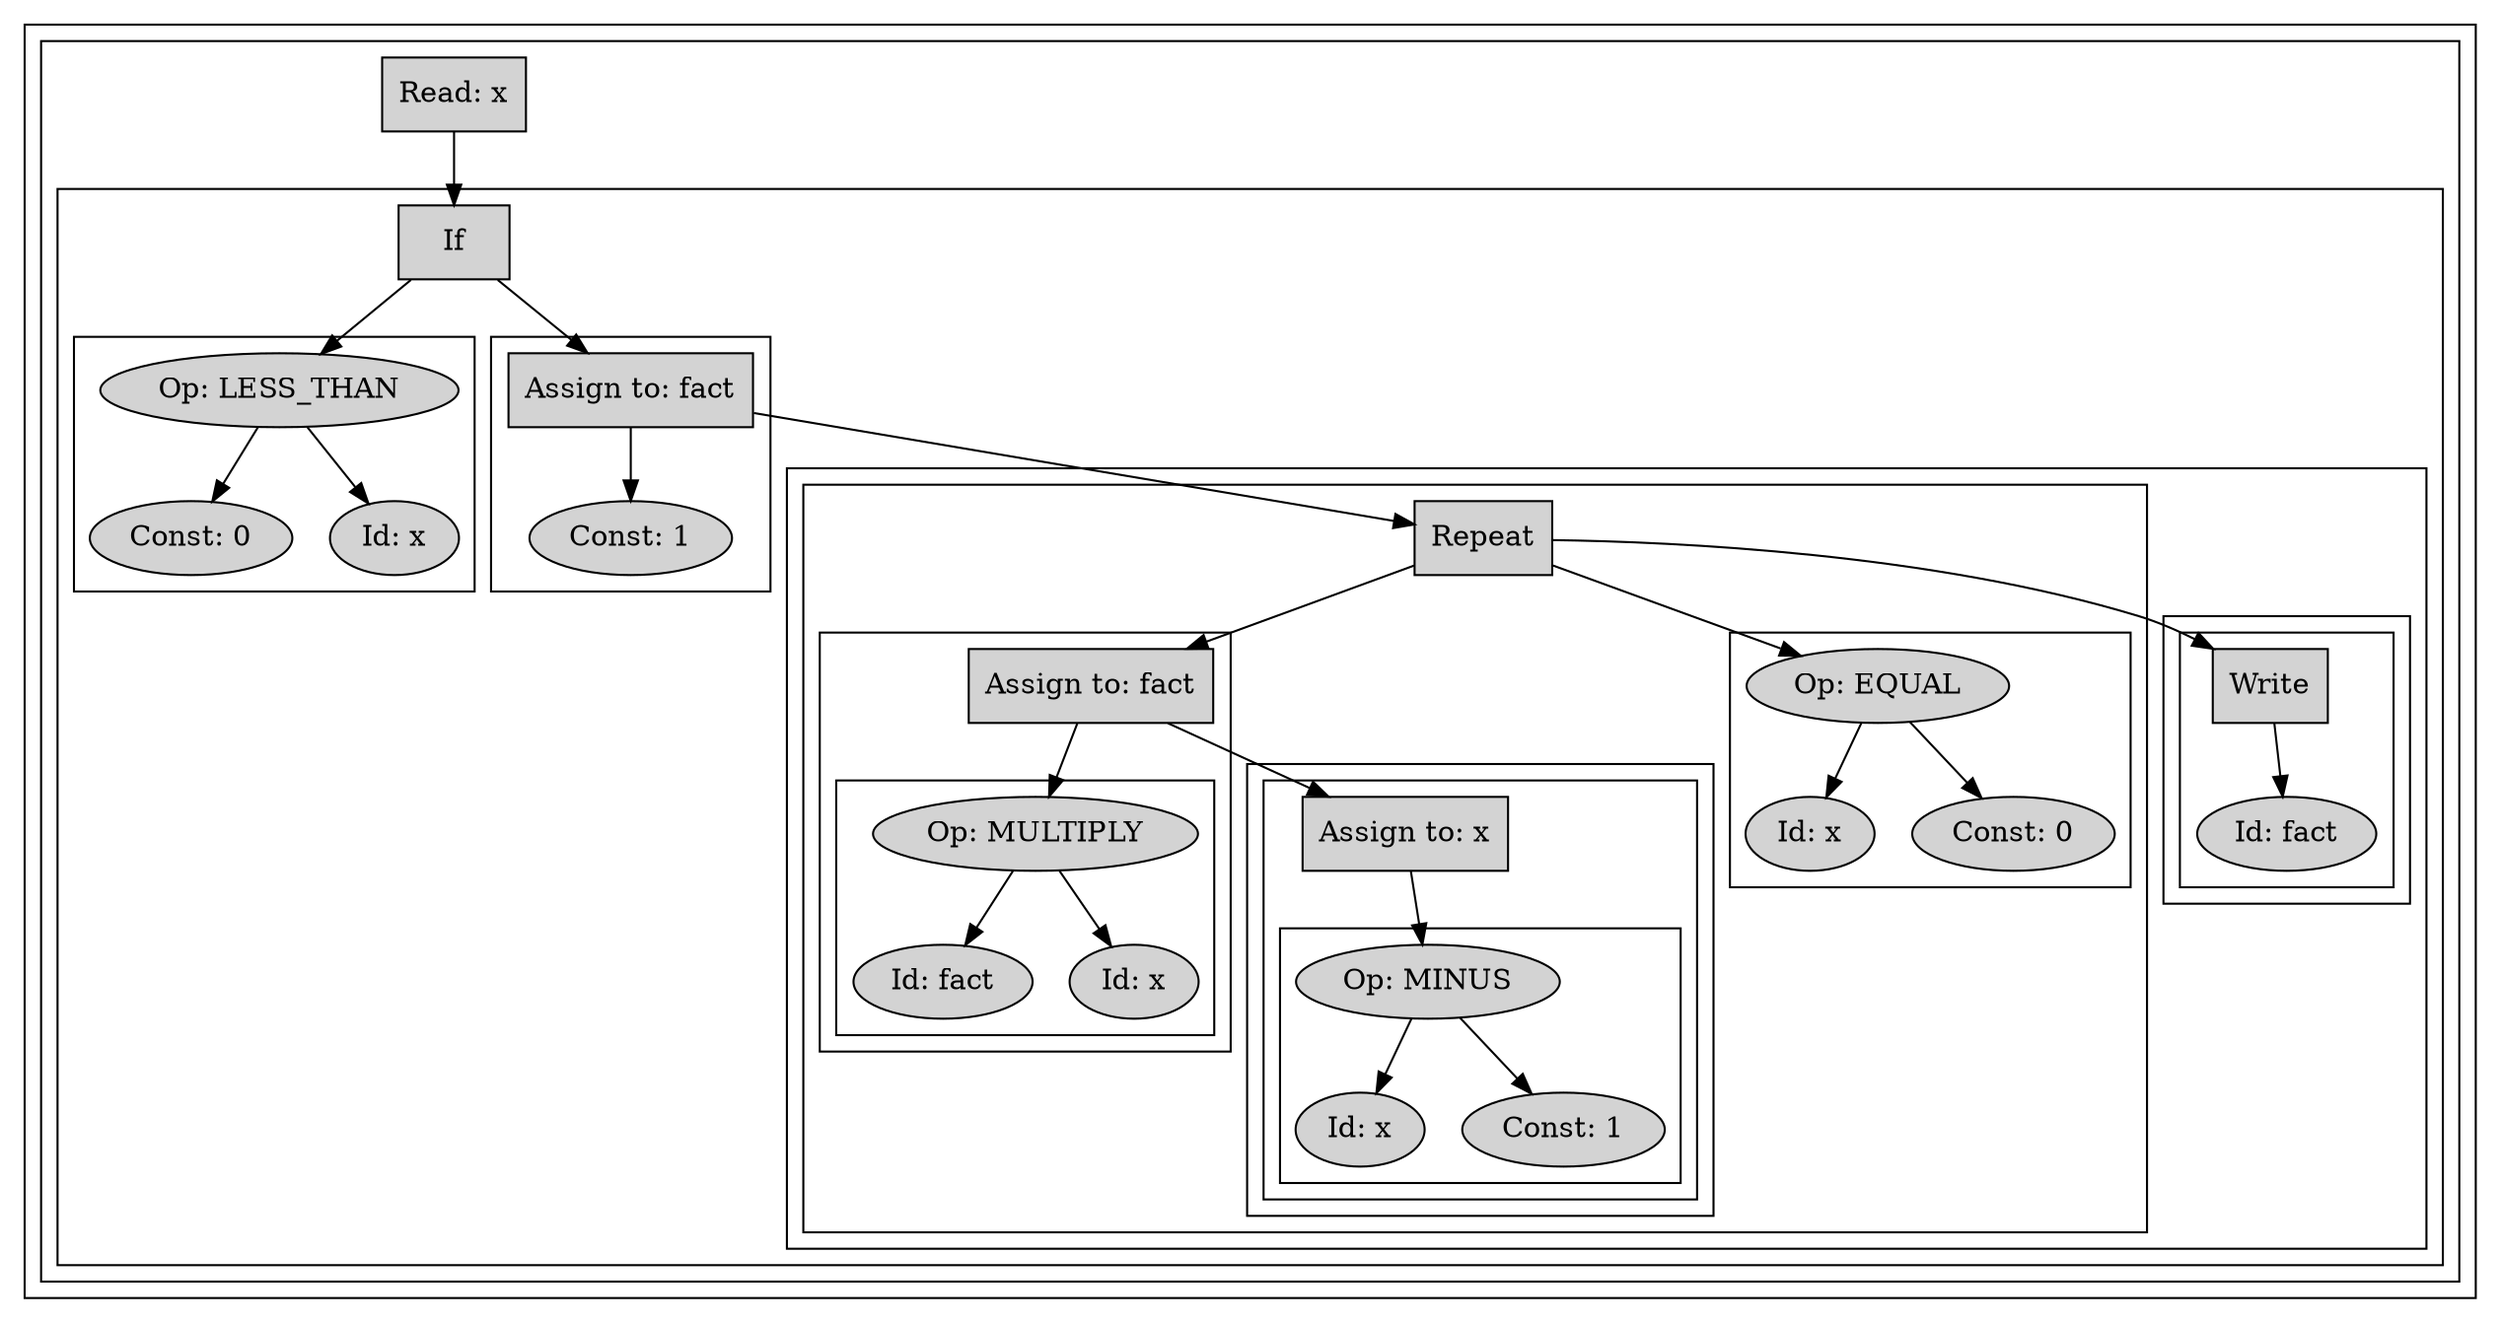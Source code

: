 digraph AST {
node [shape=box, style=filled, color=black, fillcolor=lightgray];
subgraph cluster_children {
rankdir=TB;
node00000167310c12d0 [label="Read: x", shape=rectangle];
subgraph cluster_children00000167310c12d0 {
rankdir=TB;
}
subgraph cluster_siblings00000167310c12d0 {
rankdir=LR;
node00000167310c1370 [label="If", shape=rectangle];
subgraph cluster_children00000167310c1370 {
rankdir=TB;
node00000167310c1410 [label="Op: LESS_THAN", shape=oval];
subgraph cluster_children00000167310c1410 {
rankdir=TB;
node00000167310c13d0 [label="Const: 0", shape=oval];
subgraph cluster_children00000167310c13d0 {
rankdir=TB;
}
subgraph cluster_siblings00000167310c13d0 {
rankdir=LR;
}
node00000167310c1410 -> node00000167310c13d0 [dir=down];
node00000167310c1470 [label="Id: x", shape=oval];
subgraph cluster_children00000167310c1470 {
rankdir=TB;
}
subgraph cluster_siblings00000167310c1470 {
rankdir=LR;
}
node00000167310c1410 -> node00000167310c1470 [dir=down];
}
subgraph cluster_siblings00000167310c1410 {
rankdir=LR;
}
node00000167310c1370 -> node00000167310c1410 [dir=down];
node00000167310c1510 [label="Assign to: fact", shape=rectangle];
subgraph cluster_children00000167310c1510 {
rankdir=TB;
node00000167310c1590 [label="Const: 1", shape=oval];
subgraph cluster_children00000167310c1590 {
rankdir=TB;
}
subgraph cluster_siblings00000167310c1590 {
rankdir=LR;
}
node00000167310c1510 -> node00000167310c1590 [dir=down];
}
subgraph cluster_siblings00000167310c1510 {
rankdir=LR;
node00000167310c15f0 [label="Repeat", shape=rectangle];
subgraph cluster_children00000167310c15f0 {
rankdir=TB;
node00000167310c1650 [label="Assign to: fact", shape=rectangle];
subgraph cluster_children00000167310c1650 {
rankdir=TB;
node00000167310c1730 [label="Op: MULTIPLY", shape=oval];
subgraph cluster_children00000167310c1730 {
rankdir=TB;
node00000167310c16d0 [label="Id: fact", shape=oval];
subgraph cluster_children00000167310c16d0 {
rankdir=TB;
}
subgraph cluster_siblings00000167310c16d0 {
rankdir=LR;
}
node00000167310c1730 -> node00000167310c16d0 [dir=down];
node00000167310c1790 [label="Id: x", shape=oval];
subgraph cluster_children00000167310c1790 {
rankdir=TB;
}
subgraph cluster_siblings00000167310c1790 {
rankdir=LR;
}
node00000167310c1730 -> node00000167310c1790 [dir=down];
}
subgraph cluster_siblings00000167310c1730 {
rankdir=LR;
}
node00000167310c1650 -> node00000167310c1730 [dir=down];
}
subgraph cluster_siblings00000167310c1650 {
rankdir=LR;
node00000167310c1de0 [label="Assign to: x", shape=rectangle];
subgraph cluster_children00000167310c1de0 {
rankdir=TB;
node00000167310c1e60 [label="Op: MINUS", shape=oval];
subgraph cluster_children00000167310c1e60 {
rankdir=TB;
node00000167310c1e20 [label="Id: x", shape=oval];
subgraph cluster_children00000167310c1e20 {
rankdir=TB;
}
subgraph cluster_siblings00000167310c1e20 {
rankdir=LR;
}
node00000167310c1e60 -> node00000167310c1e20 [dir=down];
node00000167310c1ea0 [label="Const: 1", shape=oval];
subgraph cluster_children00000167310c1ea0 {
rankdir=TB;
}
subgraph cluster_siblings00000167310c1ea0 {
rankdir=LR;
}
node00000167310c1e60 -> node00000167310c1ea0 [dir=down];
}
subgraph cluster_siblings00000167310c1e60 {
rankdir=LR;
}
node00000167310c1de0 -> node00000167310c1e60 [dir=down];
}
subgraph cluster_siblings00000167310c1de0 {
rankdir=LR;
}
node00000167310c1650 -> node00000167310c1de0 [dir=right];
}
node00000167310c15f0 -> node00000167310c1650 [dir=down];
node00000167310c71a0 [label="Op: EQUAL", shape=oval];
subgraph cluster_children00000167310c71a0 {
rankdir=TB;
node00000167310c1ee0 [label="Id: x", shape=oval];
subgraph cluster_children00000167310c1ee0 {
rankdir=TB;
}
subgraph cluster_siblings00000167310c1ee0 {
rankdir=LR;
}
node00000167310c71a0 -> node00000167310c1ee0 [dir=down];
node00000167310c6ee0 [label="Const: 0", shape=oval];
subgraph cluster_children00000167310c6ee0 {
rankdir=TB;
}
subgraph cluster_siblings00000167310c6ee0 {
rankdir=LR;
}
node00000167310c71a0 -> node00000167310c6ee0 [dir=down];
}
subgraph cluster_siblings00000167310c71a0 {
rankdir=LR;
}
node00000167310c15f0 -> node00000167310c71a0 [dir=down];
}
subgraph cluster_siblings00000167310c15f0 {
rankdir=LR;
node00000167310c72a0 [label="Write", shape=rectangle];
subgraph cluster_children00000167310c72a0 {
rankdir=TB;
node00000167310c71e0 [label="Id: fact", shape=oval];
subgraph cluster_children00000167310c71e0 {
rankdir=TB;
}
subgraph cluster_siblings00000167310c71e0 {
rankdir=LR;
}
node00000167310c72a0 -> node00000167310c71e0 [dir=down];
}
subgraph cluster_siblings00000167310c72a0 {
rankdir=LR;
}
node00000167310c15f0 -> node00000167310c72a0 [dir=right];
}
node00000167310c1510 -> node00000167310c15f0 [dir=right];
}
node00000167310c1370 -> node00000167310c1510 [dir=down];
}
subgraph cluster_siblings00000167310c1370 {
rankdir=LR;
}
node00000167310c12d0 -> node00000167310c1370 [dir=right];
}
}
}
